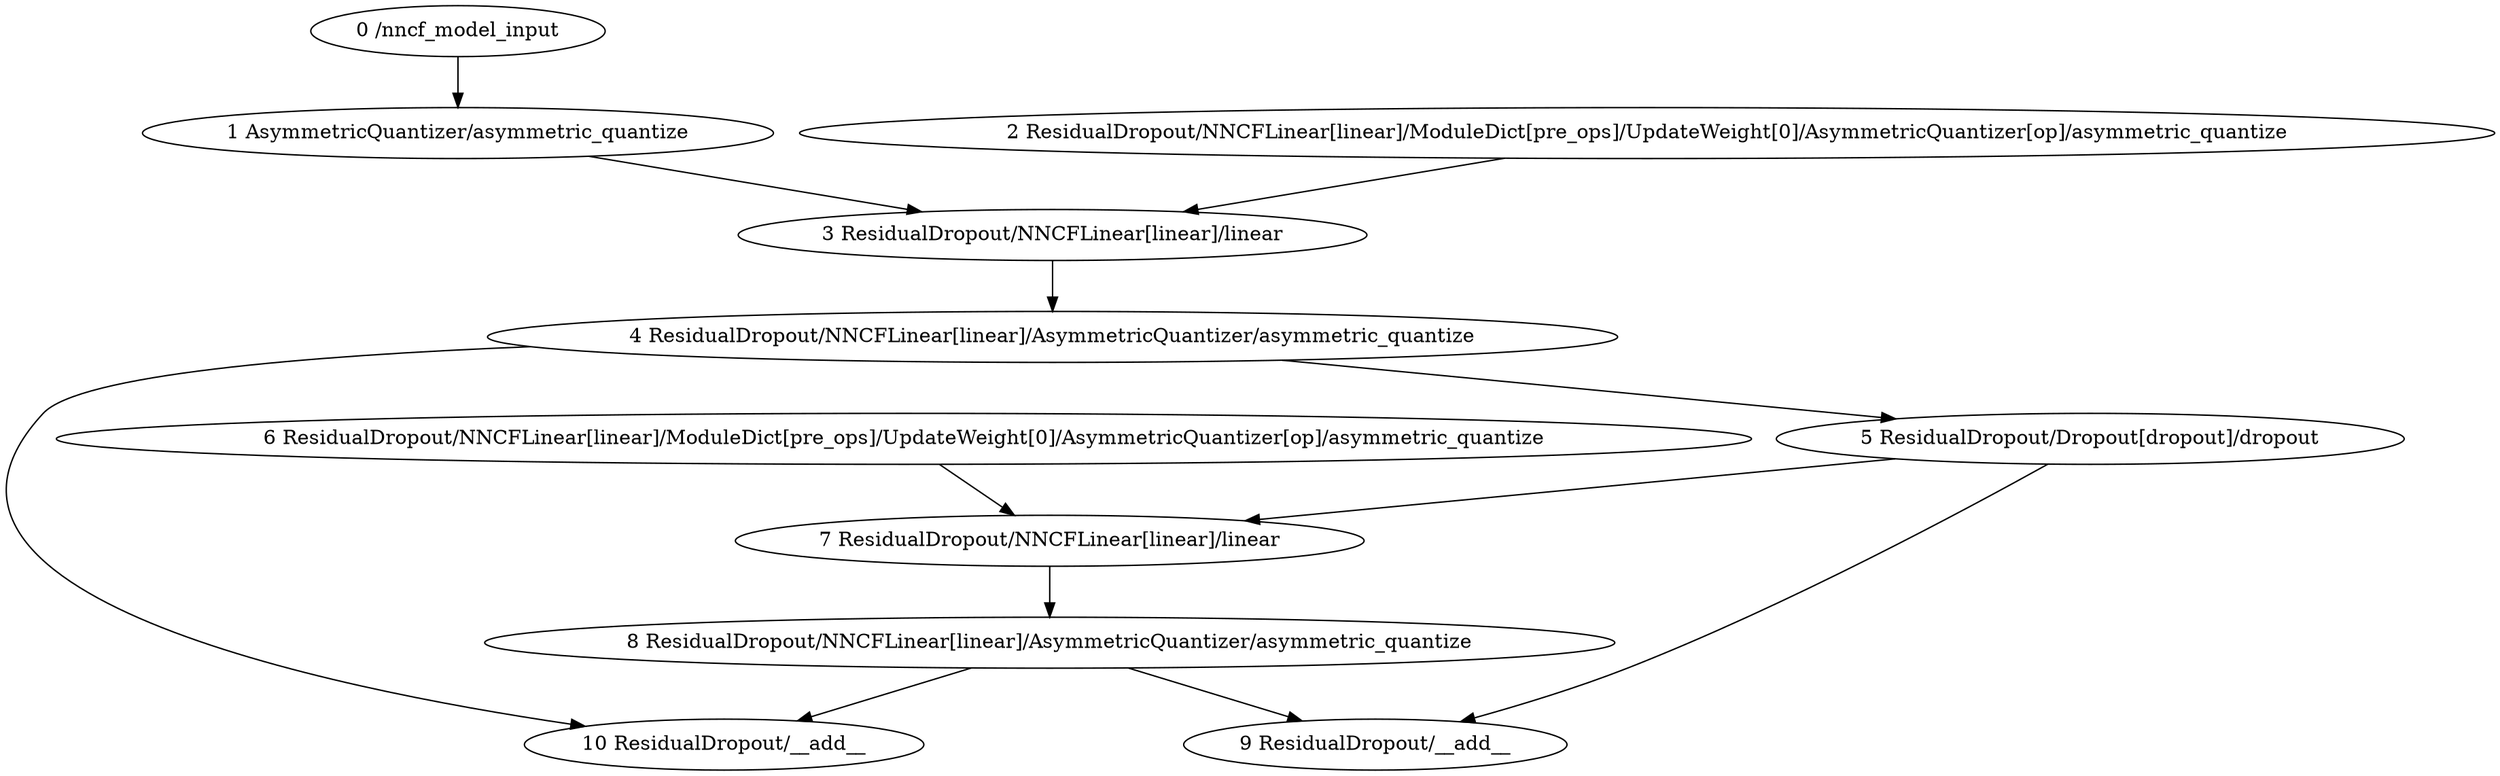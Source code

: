 strict digraph  {
"0 /nncf_model_input" [id=0, scope="", type=nncf_model_input];
"1 AsymmetricQuantizer/asymmetric_quantize" [id=1, scope=AsymmetricQuantizer, type=asymmetric_quantize];
"2 ResidualDropout/NNCFLinear[linear]/ModuleDict[pre_ops]/UpdateWeight[0]/AsymmetricQuantizer[op]/asymmetric_quantize" [id=2, scope="ResidualDropout/NNCFLinear[linear]/ModuleDict[pre_ops]/UpdateWeight[0]/AsymmetricQuantizer[op]", type=asymmetric_quantize];
"3 ResidualDropout/NNCFLinear[linear]/linear" [id=3, scope="ResidualDropout/NNCFLinear[linear]", type=linear];
"4 ResidualDropout/NNCFLinear[linear]/AsymmetricQuantizer/asymmetric_quantize" [id=4, scope="ResidualDropout/NNCFLinear[linear]/AsymmetricQuantizer", type=asymmetric_quantize];
"5 ResidualDropout/Dropout[dropout]/dropout" [id=5, scope="ResidualDropout/Dropout[dropout]", type=dropout];
"6 ResidualDropout/NNCFLinear[linear]/ModuleDict[pre_ops]/UpdateWeight[0]/AsymmetricQuantizer[op]/asymmetric_quantize" [id=6, scope="ResidualDropout/NNCFLinear[linear]/ModuleDict[pre_ops]/UpdateWeight[0]/AsymmetricQuantizer[op]", type=asymmetric_quantize];
"7 ResidualDropout/NNCFLinear[linear]/linear" [id=7, scope="ResidualDropout/NNCFLinear[linear]", type=linear];
"8 ResidualDropout/NNCFLinear[linear]/AsymmetricQuantizer/asymmetric_quantize" [id=8, scope="ResidualDropout/NNCFLinear[linear]/AsymmetricQuantizer", type=asymmetric_quantize];
"9 ResidualDropout/__add__" [id=9, scope=ResidualDropout, type=__add__];
"10 ResidualDropout/__add__" [id=10, scope=ResidualDropout, type=__add__];
"0 /nncf_model_input" -> "1 AsymmetricQuantizer/asymmetric_quantize";
"1 AsymmetricQuantizer/asymmetric_quantize" -> "3 ResidualDropout/NNCFLinear[linear]/linear";
"2 ResidualDropout/NNCFLinear[linear]/ModuleDict[pre_ops]/UpdateWeight[0]/AsymmetricQuantizer[op]/asymmetric_quantize" -> "3 ResidualDropout/NNCFLinear[linear]/linear";
"3 ResidualDropout/NNCFLinear[linear]/linear" -> "4 ResidualDropout/NNCFLinear[linear]/AsymmetricQuantizer/asymmetric_quantize";
"4 ResidualDropout/NNCFLinear[linear]/AsymmetricQuantizer/asymmetric_quantize" -> "5 ResidualDropout/Dropout[dropout]/dropout";
"5 ResidualDropout/Dropout[dropout]/dropout" -> "7 ResidualDropout/NNCFLinear[linear]/linear";
"5 ResidualDropout/Dropout[dropout]/dropout" -> "9 ResidualDropout/__add__";
"6 ResidualDropout/NNCFLinear[linear]/ModuleDict[pre_ops]/UpdateWeight[0]/AsymmetricQuantizer[op]/asymmetric_quantize" -> "7 ResidualDropout/NNCFLinear[linear]/linear";
"7 ResidualDropout/NNCFLinear[linear]/linear" -> "8 ResidualDropout/NNCFLinear[linear]/AsymmetricQuantizer/asymmetric_quantize";
"8 ResidualDropout/NNCFLinear[linear]/AsymmetricQuantizer/asymmetric_quantize" -> "9 ResidualDropout/__add__";
"4 ResidualDropout/NNCFLinear[linear]/AsymmetricQuantizer/asymmetric_quantize" -> "10 ResidualDropout/__add__";
"8 ResidualDropout/NNCFLinear[linear]/AsymmetricQuantizer/asymmetric_quantize" -> "10 ResidualDropout/__add__";
}
